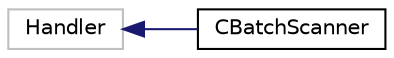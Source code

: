 digraph "Graphical Class Hierarchy"
{
  edge [fontname="Helvetica",fontsize="10",labelfontname="Helvetica",labelfontsize="10"];
  node [fontname="Helvetica",fontsize="10",shape=record];
  rankdir="LR";
  Node194 [label="Handler",height=0.2,width=0.4,color="grey75", fillcolor="white", style="filled"];
  Node194 -> Node0 [dir="back",color="midnightblue",fontsize="10",style="solid",fontname="Helvetica"];
  Node0 [label="CBatchScanner",height=0.2,width=0.4,color="black", fillcolor="white", style="filled",URL="$class_c_batch_scanner.html"];
}
